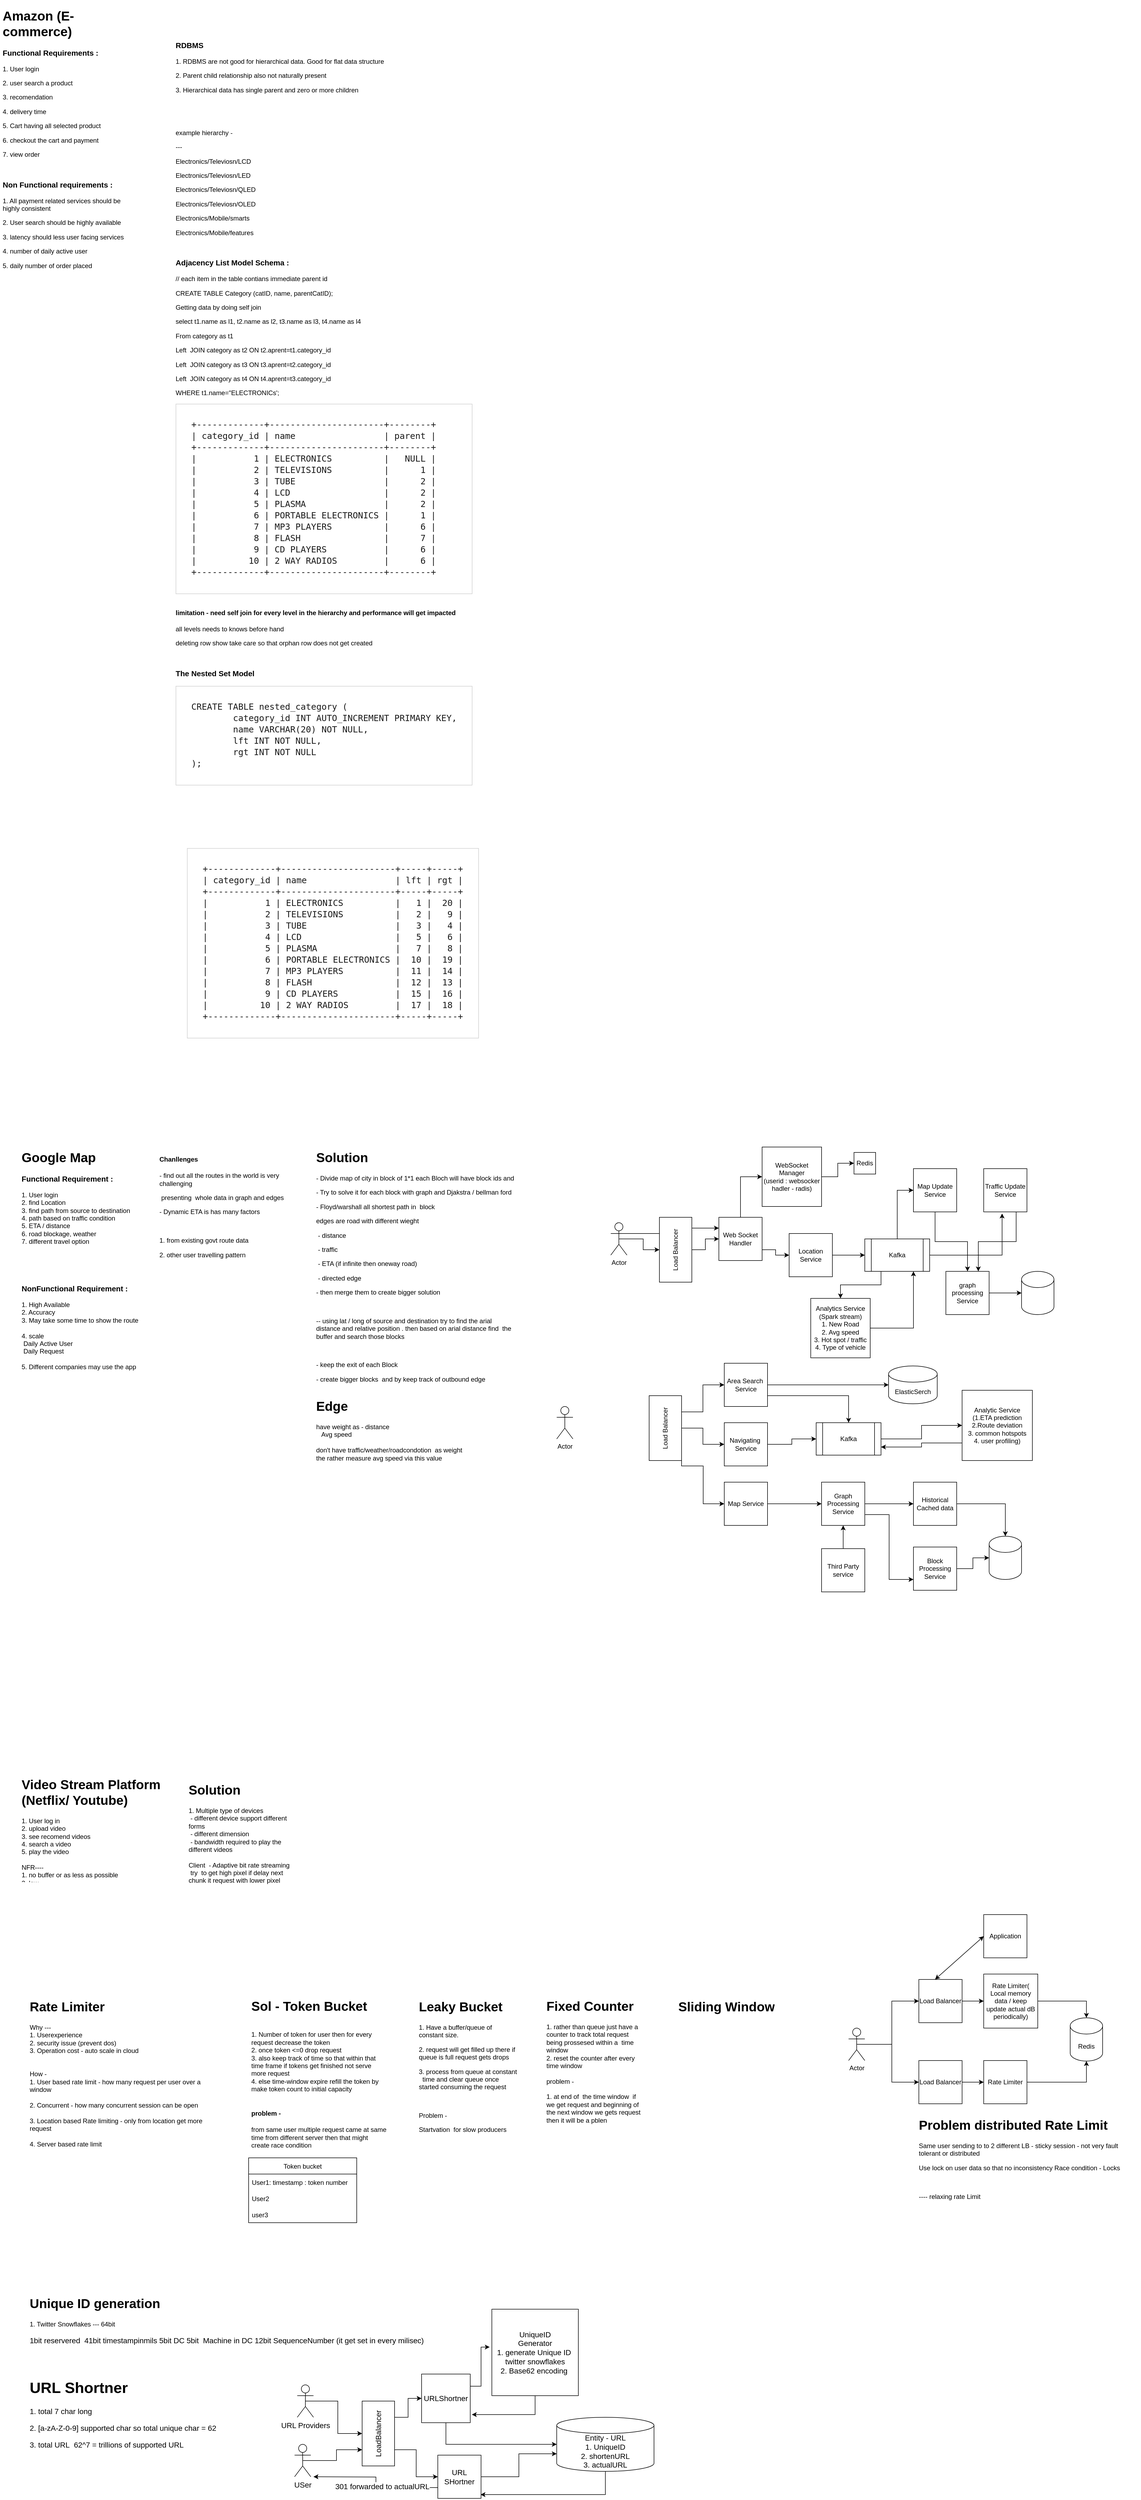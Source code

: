 <mxfile version="20.0.4" type="github">
  <diagram id="w3xWAHxM6hMif5GmvVi4" name="Page-1">
    <mxGraphModel dx="1449" dy="602" grid="1" gridSize="10" guides="1" tooltips="1" connect="1" arrows="1" fold="1" page="1" pageScale="1" pageWidth="827" pageHeight="1169" math="0" shadow="0">
      <root>
        <mxCell id="0" />
        <mxCell id="1" parent="0" />
        <mxCell id="VY6cc99BuFBR4iTMat-C-2" value="&lt;h1&gt;Amazon (E-commerce)&lt;/h1&gt;&lt;h3&gt;Functional Requirements :&amp;nbsp;&lt;/h3&gt;&lt;p&gt;1. User login&lt;/p&gt;&lt;p&gt;2. user search a product&lt;/p&gt;&lt;p&gt;3. recomendation&amp;nbsp;&lt;/p&gt;&lt;p&gt;4. delivery time&lt;/p&gt;&lt;p&gt;5. Cart having all selected product&lt;/p&gt;&lt;p&gt;6. checkout the cart and payment&lt;/p&gt;&lt;p&gt;7. view order&lt;/p&gt;&lt;p&gt;&lt;br&gt;&lt;/p&gt;&lt;h3&gt;Non Functional requirements :&lt;/h3&gt;&lt;p&gt;1. All payment related services should be highly consistent&lt;/p&gt;&lt;p&gt;2. User search should be highly available&lt;/p&gt;&lt;p&gt;3. latency should less user facing services&lt;/p&gt;&lt;p&gt;4. number of daily active user&lt;/p&gt;&lt;p&gt;5. daily number of order placed&amp;nbsp;&lt;/p&gt;" style="text;html=1;strokeColor=none;fillColor=none;spacing=5;spacingTop=-20;whiteSpace=wrap;overflow=hidden;rounded=0;" parent="1" vertex="1">
          <mxGeometry x="10" y="28" width="260" height="492" as="geometry" />
        </mxCell>
        <mxCell id="Yt1-9T4JXmfCghfN-qr9-30" value="&lt;h3&gt;RDBMS&lt;/h3&gt;&lt;p&gt;1. RDBMS are not good for hierarchical data. Good for flat data structure&lt;/p&gt;&lt;p&gt;2. Parent child relationship also not naturally present&amp;nbsp;&lt;/p&gt;&lt;p&gt;3. Hierarchical data has single parent and zero or more children&lt;/p&gt;&lt;p&gt;&lt;br&gt;&lt;/p&gt;&lt;p&gt;&lt;br&gt;&lt;/p&gt;&lt;p&gt;example hierarchy -&lt;/p&gt;&lt;p&gt;---&lt;/p&gt;&lt;p&gt;&lt;span style=&quot;&quot;&gt; Electronics/Televiosn/LCD&lt;/span&gt;&lt;br&gt;&lt;/p&gt;&lt;p&gt;&lt;span style=&quot;&quot;&gt;Electronics/Televiosn/LED&lt;/span&gt;&lt;span style=&quot;&quot;&gt;&lt;br&gt;&lt;/span&gt;&lt;/p&gt;&lt;p&gt;&lt;span style=&quot;&quot;&gt;Electronics/Televiosn/QLED&lt;/span&gt;&lt;span style=&quot;&quot;&gt;&lt;br&gt;&lt;/span&gt;&lt;/p&gt;&lt;p&gt;Electronics/Televiosn/OLED&lt;span style=&quot;&quot;&gt;&lt;br&gt;&lt;/span&gt;&lt;/p&gt;&lt;p&gt;Electronics/Mobile/smarts&lt;/p&gt;&lt;p&gt;Electronics/Mobile/features&lt;/p&gt;&lt;p&gt;&lt;br&gt;&lt;/p&gt;&lt;h3&gt;Adjacency List Model Schema :&amp;nbsp;&lt;/h3&gt;&lt;p&gt;// each item in the table contians immediate parent id&lt;/p&gt;&lt;p&gt;CREATE TABLE Category (catID, name, parentCatID);&lt;/p&gt;&lt;p&gt;Getting data by doing self join&lt;/p&gt;&lt;p&gt;select t1.name as l1, t2.name as l2, t3.name as l3, t4.name as l4&lt;/p&gt;&lt;p&gt;From category as t1&lt;/p&gt;&lt;p&gt;Left &amp;nbsp;JOIN category as t2 ON t2.aprent=t1.category_id&lt;/p&gt;&lt;p&gt;Left &amp;nbsp;JOIN category as t3 ON t3.aprent=t2.category_id&lt;br&gt;&lt;/p&gt;&lt;p&gt;Left &amp;nbsp;JOIN category as t4 ON t4.aprent=t3.category_id&lt;br&gt;&lt;/p&gt;&lt;p&gt;WHERE t1.name=&quot;ELECTRONICs&#39;;&lt;/p&gt;&lt;pre style=&quot;font-size: 16px; box-sizing: inherit; font-family: Inconsolata, monospace; border: 1px solid rgb(209, 209, 209); line-height: 1.312; margin-top: 0px; margin-bottom: 1.75em; max-width: 100%; overflow: auto; padding: 1.75em; overflow-wrap: break-word; color: rgb(26, 26, 26); font-variant-ligatures: normal; orphans: 2; widows: 2; background-color: rgb(255, 255, 255); text-decoration-thickness: initial;&quot; class=&quot;samplecode&quot;&gt;+-------------+----------------------+--------+&lt;br&gt;| category_id | name                 | parent |&lt;br&gt;+-------------+----------------------+--------+&lt;br&gt;|           1 | ELECTRONICS          |   NULL |&lt;br&gt;|           2 | TELEVISIONS          |      1 |&lt;br&gt;|           3 | TUBE                 |      2 |&lt;br&gt;|           4 | LCD                  |      2 |&lt;br&gt;|           5 | PLASMA               |      2 |&lt;br&gt;|           6 | PORTABLE ELECTRONICS |      1 |&lt;br&gt;|           7 | MP3 PLAYERS          |      6 |&lt;br&gt;|           8 | FLASH                |      7 |&lt;br&gt;|           9 | CD PLAYERS           |      6 |&lt;br&gt;|          10 | 2 WAY RADIOS         |      6 |&lt;br&gt;+-------------+----------------------+--------+&lt;/pre&gt;&lt;h4&gt;limitation - need self join for every level in the hierarchy and performance will get impacted&lt;/h4&gt;&lt;p&gt;all levels needs to knows before hand&lt;/p&gt;&lt;p&gt;deleting row show take care so that orphan row does not get created&lt;/p&gt;&lt;p&gt;&lt;br&gt;&lt;/p&gt;&lt;h3&gt;The Nested Set Model&amp;nbsp;&lt;/h3&gt;&lt;pre style=&quot;font-size: 16px; box-sizing: inherit; font-family: Inconsolata, monospace; border: 1px solid rgb(209, 209, 209); line-height: 1.312; margin-top: 0px; margin-bottom: 1.75em; max-width: 100%; overflow: auto; padding: 1.75em; overflow-wrap: break-word; color: rgb(26, 26, 26); font-variant-ligatures: normal; orphans: 2; widows: 2; background-color: rgb(255, 255, 255); text-decoration-thickness: initial;&quot; class=&quot;samplecode&quot;&gt;CREATE TABLE nested_category (&lt;br&gt;        category_id INT AUTO_INCREMENT PRIMARY KEY,&lt;br&gt;        name VARCHAR(20) NOT NULL,&lt;br&gt;        lft INT NOT NULL,&lt;br&gt;        rgt INT NOT NULL&lt;br&gt;);&lt;/pre&gt;&lt;p&gt;&lt;br&gt;&lt;/p&gt;&lt;p&gt;&lt;br&gt;&lt;/p&gt;&lt;p&gt;&lt;span style=&quot;&quot;&gt;&lt;br&gt;&lt;/span&gt;&lt;/p&gt;&lt;p&gt;&lt;span style=&quot;&quot;&gt;&lt;br&gt;&lt;/span&gt;&lt;/p&gt;" style="text;html=1;strokeColor=none;fillColor=none;spacing=5;spacingTop=-20;whiteSpace=wrap;overflow=hidden;rounded=0;" parent="1" vertex="1">
          <mxGeometry x="330" y="90" width="686" height="1850" as="geometry" />
        </mxCell>
        <mxCell id="Yt1-9T4JXmfCghfN-qr9-44" value="" style="shape=image;verticalLabelPosition=bottom;labelBackgroundColor=default;verticalAlign=top;aspect=fixed;imageAspect=0;image=http://mikehillyer.com/media//nested_numbered.png;" parent="1" vertex="1">
          <mxGeometry x="370" y="1450" width="520" height="157" as="geometry" />
        </mxCell>
        <mxCell id="Yt1-9T4JXmfCghfN-qr9-45" value="&lt;pre style=&quot;font-size: 16px; font-style: normal; font-variant-caps: normal; font-weight: 400; letter-spacing: normal; text-align: start; text-indent: 0px; text-transform: none; word-spacing: 0px; -webkit-text-stroke-width: 0px; text-decoration: none; box-sizing: inherit; font-family: Inconsolata, monospace; border: 1px solid rgb(209, 209, 209); line-height: 1.312; margin: 0px 0px 1.75em; max-width: 100%; overflow: auto; padding: 1.75em; overflow-wrap: break-word; color: rgb(26, 26, 26); font-variant-ligatures: normal; orphans: 2; widows: 2; background-color: rgb(255, 255, 255); text-decoration-thickness: initial;&quot; class=&quot;samplecode&quot;&gt;+-------------+----------------------+-----+-----+&#xa;| category_id | name                 | lft | rgt |&#xa;+-------------+----------------------+-----+-----+&#xa;|           1 | ELECTRONICS          |   1 |  20 |&#xa;|           2 | TELEVISIONS          |   2 |   9 |&#xa;|           3 | TUBE                 |   3 |   4 |&#xa;|           4 | LCD                  |   5 |   6 |&#xa;|           5 | PLASMA               |   7 |   8 |&#xa;|           6 | PORTABLE ELECTRONICS |  10 |  19 |&#xa;|           7 | MP3 PLAYERS          |  11 |  14 |&#xa;|           8 | FLASH                |  12 |  13 |&#xa;|           9 | CD PLAYERS           |  15 |  16 |&#xa;|          10 | 2 WAY RADIOS         |  17 |  18 |&#xa;+-------------+----------------------+-----+-----+&lt;/pre&gt;" style="text;whiteSpace=wrap;html=1;" parent="1" vertex="1">
          <mxGeometry x="354" y="1580" width="560" height="420" as="geometry" />
        </mxCell>
        <mxCell id="Yt1-9T4JXmfCghfN-qr9-46" value="&lt;h1&gt;Google Map&lt;/h1&gt;&lt;h3&gt;Functional Requirement :&amp;nbsp;&lt;/h3&gt;&lt;div&gt;1. User login&lt;/div&gt;&lt;div&gt;2. find Location&lt;/div&gt;&lt;div&gt;3. find path from source to destination&lt;/div&gt;&lt;div&gt;4. path based on traffic condition&lt;/div&gt;&lt;div&gt;5. ETA / distance&lt;/div&gt;&lt;div&gt;6. road blockage, weather&lt;/div&gt;&lt;div&gt;7. different travel option&lt;/div&gt;&lt;div&gt;&lt;br&gt;&lt;/div&gt;&lt;div&gt;&lt;br&gt;&lt;/div&gt;&lt;div&gt;&lt;br&gt;&lt;/div&gt;&lt;div&gt;&lt;br&gt;&lt;/div&gt;&lt;h3&gt;NonFunctional Requirement :&amp;nbsp;&lt;/h3&gt;&lt;div&gt;1. High Available&lt;/div&gt;&lt;div&gt;2. Accuracy&amp;nbsp;&lt;/div&gt;&lt;div&gt;3. May take some time to show the route&lt;/div&gt;&lt;div&gt;&lt;br&gt;&lt;/div&gt;&lt;div&gt;4. scale&lt;/div&gt;&lt;div&gt; &lt;span style=&quot;white-space: pre;&quot;&gt;&lt;span style=&quot;white-space: pre;&quot;&gt; &lt;/span&gt;Daily&lt;/span&gt;&amp;nbsp;Active User&lt;br&gt;&lt;/div&gt;&lt;div&gt;&lt;span style=&quot;white-space: pre;&quot;&gt;&lt;span style=&quot;white-space: pre;&quot;&gt; &lt;/span&gt;Daily Request&lt;/span&gt;&lt;/div&gt;&lt;div&gt;&lt;span style=&quot;white-space: pre;&quot;&gt;&lt;br&gt;&lt;/span&gt;&lt;/div&gt;&lt;div&gt;&lt;span style=&quot;white-space: pre;&quot;&gt;5. Different companies may use the app&lt;/span&gt;&lt;/div&gt;&lt;div&gt;&lt;span style=&quot;white-space: pre;&quot;&gt;&lt;br&gt;&lt;/span&gt;&lt;/div&gt;&lt;div&gt;&lt;br&gt;&lt;/div&gt;&lt;div&gt;&lt;br&gt;&lt;/div&gt;" style="text;html=1;strokeColor=none;fillColor=none;spacing=5;spacingTop=-20;whiteSpace=wrap;overflow=hidden;rounded=0;" parent="1" vertex="1">
          <mxGeometry x="45" y="2140" width="235" height="500" as="geometry" />
        </mxCell>
        <mxCell id="Yt1-9T4JXmfCghfN-qr9-47" value="&lt;h4&gt;Chanllenges&lt;/h4&gt;&lt;p&gt;- find out all the routes in the world is very challenging&lt;/p&gt;&lt;p&gt;&amp;nbsp;presenting &amp;nbsp;whole data in graph and edges&lt;/p&gt;&lt;p&gt;- Dynamic ETA is has many factors&lt;/p&gt;&lt;p&gt;&lt;br&gt;&lt;/p&gt;&lt;p&gt;1. from existing govt route data&lt;/p&gt;&lt;p&gt;2. other user travelling pattern&lt;/p&gt;" style="text;html=1;strokeColor=none;fillColor=none;spacing=5;spacingTop=-20;whiteSpace=wrap;overflow=hidden;rounded=0;" parent="1" vertex="1">
          <mxGeometry x="300" y="2150" width="240" height="230" as="geometry" />
        </mxCell>
        <mxCell id="Yt1-9T4JXmfCghfN-qr9-48" value="&lt;h1&gt;Solution&amp;nbsp;&lt;/h1&gt;&lt;p&gt;- Divide map of city in block of 1*1 each Bloch will have block ids and&amp;nbsp;&lt;/p&gt;&lt;p&gt;- Try to solve it for each block with graph and Djakstra / bellman ford&lt;/p&gt;&lt;p&gt;- Floyd/warshall all shortest path in &amp;nbsp;block&amp;nbsp;&lt;/p&gt;&lt;p&gt;edges are road with different wieght&lt;/p&gt;&lt;p&gt;&lt;span style=&quot;white-space: pre;&quot;&gt; - distance&lt;/span&gt;&lt;br&gt;&lt;/p&gt;&lt;p&gt;&lt;span style=&quot;white-space: pre;&quot;&gt;&lt;span style=&quot;white-space: pre;&quot;&gt;&lt;span style=&quot;white-space: pre;&quot;&gt; - traffic&lt;/span&gt;&lt;/span&gt;&lt;/span&gt;&lt;/p&gt;&lt;p&gt;&lt;span style=&quot;white-space: pre;&quot;&gt; - ETA (if infinite then oneway road)&lt;/span&gt;&lt;/p&gt;&lt;p&gt;&lt;span style=&quot;white-space: pre;&quot;&gt;&lt;span style=&quot;white-space: pre;&quot;&gt; - directed edge&lt;/span&gt; &lt;/span&gt;&lt;span style=&quot;white-space: pre;&quot;&gt; &lt;/span&gt;&lt;/p&gt;&lt;p&gt;- then merge them to create bigger solution&amp;nbsp;&lt;/p&gt;&lt;p&gt;&lt;br&gt;&lt;/p&gt;&lt;p&gt;-- using lat / long of source and destination try to find the arial distance and relative position . then based on arial distance find &amp;nbsp;the buffer and search those blocks&lt;/p&gt;&lt;p&gt;&lt;br&gt;&lt;/p&gt;&lt;p&gt;- keep the exit of each Block&lt;/p&gt;&lt;p&gt;- create bigger blocks &amp;nbsp;and by keep track of outbound edge&lt;/p&gt;&lt;p&gt;&lt;br&gt;&lt;/p&gt;&lt;p&gt;&lt;br&gt;&lt;/p&gt;&lt;p&gt;&lt;br&gt;&lt;/p&gt;" style="text;html=1;strokeColor=none;fillColor=none;spacing=5;spacingTop=-20;whiteSpace=wrap;overflow=hidden;rounded=0;" parent="1" vertex="1">
          <mxGeometry x="590" y="2140" width="380" height="500" as="geometry" />
        </mxCell>
        <mxCell id="Yt1-9T4JXmfCghfN-qr9-56" value="&lt;h1&gt;Edge&lt;/h1&gt;&lt;div&gt;have weight as - distance&lt;/div&gt;&lt;div&gt;&lt;span style=&quot;white-space: pre;&quot;&gt; &lt;span style=&quot;white-space: pre;&quot;&gt; &lt;span style=&quot;white-space: pre;&quot;&gt; Avg speed&lt;/span&gt;&lt;/span&gt;&lt;/span&gt;&lt;br&gt;&lt;/div&gt;&lt;div&gt;&lt;span style=&quot;white-space: pre;&quot;&gt;&lt;span style=&quot;white-space: pre;&quot;&gt;&lt;span style=&quot;white-space: pre;&quot;&gt;&lt;br&gt;&lt;/span&gt;&lt;/span&gt;&lt;/span&gt;&lt;/div&gt;&lt;div&gt;&lt;span style=&quot;white-space: pre;&quot;&gt;don&#39;t have traffic/weather/roadcondotion  as weight&amp;nbsp;&lt;/span&gt;&lt;/div&gt;&lt;div&gt;&lt;span style=&quot;white-space: pre;&quot;&gt;the rather measure avg speed via this value&lt;/span&gt;&lt;/div&gt;&lt;div&gt;&lt;span style=&quot;white-space: pre;&quot;&gt;&lt;br&gt;&lt;/span&gt;&lt;/div&gt;&lt;div&gt;&lt;span style=&quot;white-space: pre;&quot;&gt;&lt;br&gt;&lt;/span&gt;&lt;/div&gt;" style="text;html=1;strokeColor=none;fillColor=none;spacing=5;spacingTop=-20;whiteSpace=wrap;overflow=hidden;rounded=0;" parent="1" vertex="1">
          <mxGeometry x="590" y="2600" width="310" height="160" as="geometry" />
        </mxCell>
        <mxCell id="Yt1-9T4JXmfCghfN-qr9-60" style="edgeStyle=orthogonalEdgeStyle;rounded=0;orthogonalLoop=1;jettySize=auto;html=1;exitX=0.5;exitY=0.5;exitDx=0;exitDy=0;exitPerimeter=0;" parent="1" source="Yt1-9T4JXmfCghfN-qr9-57" target="Yt1-9T4JXmfCghfN-qr9-58" edge="1">
          <mxGeometry relative="1" as="geometry" />
        </mxCell>
        <mxCell id="Yt1-9T4JXmfCghfN-qr9-62" style="edgeStyle=orthogonalEdgeStyle;rounded=0;orthogonalLoop=1;jettySize=auto;html=1;exitX=1;exitY=0.333;exitDx=0;exitDy=0;exitPerimeter=0;entryX=0;entryY=0.25;entryDx=0;entryDy=0;" parent="1" source="Yt1-9T4JXmfCghfN-qr9-57" target="Yt1-9T4JXmfCghfN-qr9-59" edge="1">
          <mxGeometry relative="1" as="geometry" />
        </mxCell>
        <mxCell id="Yt1-9T4JXmfCghfN-qr9-57" value="Actor" style="shape=umlActor;verticalLabelPosition=bottom;verticalAlign=top;html=1;outlineConnect=0;" parent="1" vertex="1">
          <mxGeometry x="1140" y="2280" width="30" height="60" as="geometry" />
        </mxCell>
        <mxCell id="Yt1-9T4JXmfCghfN-qr9-61" style="edgeStyle=orthogonalEdgeStyle;rounded=0;orthogonalLoop=1;jettySize=auto;html=1;exitX=0.5;exitY=1;exitDx=0;exitDy=0;" parent="1" source="Yt1-9T4JXmfCghfN-qr9-58" target="Yt1-9T4JXmfCghfN-qr9-59" edge="1">
          <mxGeometry relative="1" as="geometry" />
        </mxCell>
        <mxCell id="Yt1-9T4JXmfCghfN-qr9-58" value="Load Balancer" style="rounded=0;whiteSpace=wrap;html=1;rotation=-90;" parent="1" vertex="1">
          <mxGeometry x="1200" y="2300" width="120" height="60" as="geometry" />
        </mxCell>
        <mxCell id="Yt1-9T4JXmfCghfN-qr9-65" style="edgeStyle=orthogonalEdgeStyle;rounded=0;orthogonalLoop=1;jettySize=auto;html=1;exitX=0.5;exitY=0;exitDx=0;exitDy=0;entryX=0;entryY=0.5;entryDx=0;entryDy=0;" parent="1" source="Yt1-9T4JXmfCghfN-qr9-59" target="Yt1-9T4JXmfCghfN-qr9-63" edge="1">
          <mxGeometry relative="1" as="geometry" />
        </mxCell>
        <mxCell id="Yt1-9T4JXmfCghfN-qr9-67" style="edgeStyle=orthogonalEdgeStyle;rounded=0;orthogonalLoop=1;jettySize=auto;html=1;exitX=1;exitY=0.75;exitDx=0;exitDy=0;entryX=0;entryY=0.5;entryDx=0;entryDy=0;" parent="1" source="Yt1-9T4JXmfCghfN-qr9-59" target="Yt1-9T4JXmfCghfN-qr9-66" edge="1">
          <mxGeometry relative="1" as="geometry" />
        </mxCell>
        <mxCell id="Yt1-9T4JXmfCghfN-qr9-59" value="Web Socket Handler" style="whiteSpace=wrap;html=1;aspect=fixed;" parent="1" vertex="1">
          <mxGeometry x="1340" y="2270" width="80" height="80" as="geometry" />
        </mxCell>
        <mxCell id="Yt1-9T4JXmfCghfN-qr9-81" style="edgeStyle=orthogonalEdgeStyle;rounded=0;orthogonalLoop=1;jettySize=auto;html=1;exitX=1;exitY=0.5;exitDx=0;exitDy=0;entryX=0;entryY=0.5;entryDx=0;entryDy=0;" parent="1" source="Yt1-9T4JXmfCghfN-qr9-63" target="Yt1-9T4JXmfCghfN-qr9-70" edge="1">
          <mxGeometry relative="1" as="geometry" />
        </mxCell>
        <mxCell id="Yt1-9T4JXmfCghfN-qr9-63" value="WebSocket&lt;br&gt;Manager&lt;br&gt;(userid : websocker hadler - radis)" style="whiteSpace=wrap;html=1;aspect=fixed;" parent="1" vertex="1">
          <mxGeometry x="1420" y="2140" width="110" height="110" as="geometry" />
        </mxCell>
        <mxCell id="Yt1-9T4JXmfCghfN-qr9-69" style="edgeStyle=orthogonalEdgeStyle;rounded=0;orthogonalLoop=1;jettySize=auto;html=1;exitX=1;exitY=0.5;exitDx=0;exitDy=0;entryX=0;entryY=0.5;entryDx=0;entryDy=0;" parent="1" source="Yt1-9T4JXmfCghfN-qr9-66" target="Yt1-9T4JXmfCghfN-qr9-68" edge="1">
          <mxGeometry relative="1" as="geometry" />
        </mxCell>
        <mxCell id="Yt1-9T4JXmfCghfN-qr9-66" value="Location Service" style="whiteSpace=wrap;html=1;aspect=fixed;" parent="1" vertex="1">
          <mxGeometry x="1470" y="2300" width="80" height="80" as="geometry" />
        </mxCell>
        <mxCell id="Yt1-9T4JXmfCghfN-qr9-73" style="edgeStyle=orthogonalEdgeStyle;rounded=0;orthogonalLoop=1;jettySize=auto;html=1;exitX=0.5;exitY=0;exitDx=0;exitDy=0;entryX=0;entryY=0.5;entryDx=0;entryDy=0;" parent="1" source="Yt1-9T4JXmfCghfN-qr9-68" target="Yt1-9T4JXmfCghfN-qr9-71" edge="1">
          <mxGeometry relative="1" as="geometry" />
        </mxCell>
        <mxCell id="Yt1-9T4JXmfCghfN-qr9-74" style="edgeStyle=orthogonalEdgeStyle;rounded=0;orthogonalLoop=1;jettySize=auto;html=1;exitX=1;exitY=0.5;exitDx=0;exitDy=0;entryX=0.425;entryY=1.038;entryDx=0;entryDy=0;entryPerimeter=0;" parent="1" source="Yt1-9T4JXmfCghfN-qr9-68" target="Yt1-9T4JXmfCghfN-qr9-72" edge="1">
          <mxGeometry relative="1" as="geometry" />
        </mxCell>
        <mxCell id="Yt1-9T4JXmfCghfN-qr9-82" style="edgeStyle=orthogonalEdgeStyle;rounded=0;orthogonalLoop=1;jettySize=auto;html=1;exitX=0.25;exitY=1;exitDx=0;exitDy=0;entryX=0.5;entryY=0;entryDx=0;entryDy=0;" parent="1" source="Yt1-9T4JXmfCghfN-qr9-68" target="Yt1-9T4JXmfCghfN-qr9-80" edge="1">
          <mxGeometry relative="1" as="geometry" />
        </mxCell>
        <mxCell id="Yt1-9T4JXmfCghfN-qr9-68" value="Kafka" style="shape=process;whiteSpace=wrap;html=1;backgroundOutline=1;" parent="1" vertex="1">
          <mxGeometry x="1610" y="2310" width="120" height="60" as="geometry" />
        </mxCell>
        <mxCell id="Yt1-9T4JXmfCghfN-qr9-70" value="Redis" style="whiteSpace=wrap;html=1;aspect=fixed;" parent="1" vertex="1">
          <mxGeometry x="1590" y="2150" width="40" height="40" as="geometry" />
        </mxCell>
        <mxCell id="Yt1-9T4JXmfCghfN-qr9-76" style="edgeStyle=orthogonalEdgeStyle;rounded=0;orthogonalLoop=1;jettySize=auto;html=1;exitX=0.5;exitY=1;exitDx=0;exitDy=0;entryX=0.5;entryY=0;entryDx=0;entryDy=0;" parent="1" source="Yt1-9T4JXmfCghfN-qr9-71" target="Yt1-9T4JXmfCghfN-qr9-75" edge="1">
          <mxGeometry relative="1" as="geometry" />
        </mxCell>
        <mxCell id="Yt1-9T4JXmfCghfN-qr9-71" value="Map Update Service" style="whiteSpace=wrap;html=1;aspect=fixed;" parent="1" vertex="1">
          <mxGeometry x="1700" y="2180" width="80" height="80" as="geometry" />
        </mxCell>
        <mxCell id="Yt1-9T4JXmfCghfN-qr9-77" style="edgeStyle=orthogonalEdgeStyle;rounded=0;orthogonalLoop=1;jettySize=auto;html=1;exitX=0.75;exitY=1;exitDx=0;exitDy=0;entryX=0.75;entryY=0;entryDx=0;entryDy=0;" parent="1" source="Yt1-9T4JXmfCghfN-qr9-72" target="Yt1-9T4JXmfCghfN-qr9-75" edge="1">
          <mxGeometry relative="1" as="geometry" />
        </mxCell>
        <mxCell id="Yt1-9T4JXmfCghfN-qr9-72" value="Traffic Update Service" style="whiteSpace=wrap;html=1;aspect=fixed;" parent="1" vertex="1">
          <mxGeometry x="1830" y="2180" width="80" height="80" as="geometry" />
        </mxCell>
        <mxCell id="Yt1-9T4JXmfCghfN-qr9-79" style="edgeStyle=orthogonalEdgeStyle;rounded=0;orthogonalLoop=1;jettySize=auto;html=1;exitX=1;exitY=0.5;exitDx=0;exitDy=0;entryX=0;entryY=0.5;entryDx=0;entryDy=0;entryPerimeter=0;" parent="1" source="Yt1-9T4JXmfCghfN-qr9-75" target="Yt1-9T4JXmfCghfN-qr9-78" edge="1">
          <mxGeometry relative="1" as="geometry" />
        </mxCell>
        <mxCell id="Yt1-9T4JXmfCghfN-qr9-75" value="graph processing Service" style="whiteSpace=wrap;html=1;aspect=fixed;" parent="1" vertex="1">
          <mxGeometry x="1760" y="2370" width="80" height="80" as="geometry" />
        </mxCell>
        <mxCell id="Yt1-9T4JXmfCghfN-qr9-78" value="" style="shape=cylinder3;whiteSpace=wrap;html=1;boundedLbl=1;backgroundOutline=1;size=15;" parent="1" vertex="1">
          <mxGeometry x="1900" y="2370" width="60" height="80" as="geometry" />
        </mxCell>
        <mxCell id="Yt1-9T4JXmfCghfN-qr9-83" style="edgeStyle=orthogonalEdgeStyle;rounded=0;orthogonalLoop=1;jettySize=auto;html=1;exitX=1;exitY=0.5;exitDx=0;exitDy=0;entryX=0.75;entryY=1;entryDx=0;entryDy=0;" parent="1" source="Yt1-9T4JXmfCghfN-qr9-80" target="Yt1-9T4JXmfCghfN-qr9-68" edge="1">
          <mxGeometry relative="1" as="geometry" />
        </mxCell>
        <mxCell id="Yt1-9T4JXmfCghfN-qr9-80" value="Analytics Service (Spark stream)&lt;br&gt;1. New Road&lt;br&gt;2. Avg speed&lt;br&gt;3. Hot spot / traffic&lt;br&gt;4. Type of vehicle" style="whiteSpace=wrap;html=1;aspect=fixed;" parent="1" vertex="1">
          <mxGeometry x="1510" y="2420" width="110" height="110" as="geometry" />
        </mxCell>
        <mxCell id="Yt1-9T4JXmfCghfN-qr9-90" style="edgeStyle=orthogonalEdgeStyle;rounded=0;orthogonalLoop=1;jettySize=auto;html=1;exitX=1;exitY=0.5;exitDx=0;exitDy=0;entryX=0;entryY=0.5;entryDx=0;entryDy=0;entryPerimeter=0;" parent="1" source="Yt1-9T4JXmfCghfN-qr9-84" target="Yt1-9T4JXmfCghfN-qr9-89" edge="1">
          <mxGeometry relative="1" as="geometry" />
        </mxCell>
        <mxCell id="Yt1-9T4JXmfCghfN-qr9-104" style="edgeStyle=orthogonalEdgeStyle;rounded=0;orthogonalLoop=1;jettySize=auto;html=1;exitX=1;exitY=0.75;exitDx=0;exitDy=0;" parent="1" source="Yt1-9T4JXmfCghfN-qr9-84" target="Yt1-9T4JXmfCghfN-qr9-87" edge="1">
          <mxGeometry relative="1" as="geometry" />
        </mxCell>
        <mxCell id="Yt1-9T4JXmfCghfN-qr9-84" value="Area Search&amp;nbsp;&lt;br&gt;Service" style="whiteSpace=wrap;html=1;aspect=fixed;" parent="1" vertex="1">
          <mxGeometry x="1350" y="2540" width="80" height="80" as="geometry" />
        </mxCell>
        <mxCell id="Yt1-9T4JXmfCghfN-qr9-88" style="edgeStyle=orthogonalEdgeStyle;rounded=0;orthogonalLoop=1;jettySize=auto;html=1;exitX=1;exitY=0.5;exitDx=0;exitDy=0;entryX=0;entryY=0.5;entryDx=0;entryDy=0;" parent="1" source="Yt1-9T4JXmfCghfN-qr9-85" target="Yt1-9T4JXmfCghfN-qr9-87" edge="1">
          <mxGeometry relative="1" as="geometry" />
        </mxCell>
        <mxCell id="Yt1-9T4JXmfCghfN-qr9-85" value="Navigating&amp;nbsp;&lt;br&gt;Service" style="whiteSpace=wrap;html=1;aspect=fixed;" parent="1" vertex="1">
          <mxGeometry x="1350" y="2650" width="80" height="80" as="geometry" />
        </mxCell>
        <mxCell id="Yt1-9T4JXmfCghfN-qr9-93" style="edgeStyle=orthogonalEdgeStyle;rounded=0;orthogonalLoop=1;jettySize=auto;html=1;exitX=1;exitY=0.5;exitDx=0;exitDy=0;" parent="1" source="Yt1-9T4JXmfCghfN-qr9-86" target="Yt1-9T4JXmfCghfN-qr9-92" edge="1">
          <mxGeometry relative="1" as="geometry" />
        </mxCell>
        <mxCell id="Yt1-9T4JXmfCghfN-qr9-86" value="Map Service" style="whiteSpace=wrap;html=1;aspect=fixed;" parent="1" vertex="1">
          <mxGeometry x="1350" y="2760" width="80" height="80" as="geometry" />
        </mxCell>
        <mxCell id="Yt1-9T4JXmfCghfN-qr9-105" style="edgeStyle=orthogonalEdgeStyle;rounded=0;orthogonalLoop=1;jettySize=auto;html=1;exitX=1;exitY=0.5;exitDx=0;exitDy=0;" parent="1" source="Yt1-9T4JXmfCghfN-qr9-87" target="Yt1-9T4JXmfCghfN-qr9-106" edge="1">
          <mxGeometry relative="1" as="geometry">
            <mxPoint x="1830" y="2680" as="targetPoint" />
          </mxGeometry>
        </mxCell>
        <mxCell id="Yt1-9T4JXmfCghfN-qr9-87" value="Kafka" style="shape=process;whiteSpace=wrap;html=1;backgroundOutline=1;" parent="1" vertex="1">
          <mxGeometry x="1520" y="2650" width="120" height="60" as="geometry" />
        </mxCell>
        <mxCell id="Yt1-9T4JXmfCghfN-qr9-89" value="ElasticSerch" style="shape=cylinder3;whiteSpace=wrap;html=1;boundedLbl=1;backgroundOutline=1;size=15;" parent="1" vertex="1">
          <mxGeometry x="1654" y="2545" width="90" height="70" as="geometry" />
        </mxCell>
        <mxCell id="Yt1-9T4JXmfCghfN-qr9-101" style="edgeStyle=orthogonalEdgeStyle;rounded=0;orthogonalLoop=1;jettySize=auto;html=1;exitX=0.75;exitY=1;exitDx=0;exitDy=0;entryX=0;entryY=0.5;entryDx=0;entryDy=0;" parent="1" source="Yt1-9T4JXmfCghfN-qr9-91" target="Yt1-9T4JXmfCghfN-qr9-84" edge="1">
          <mxGeometry relative="1" as="geometry" />
        </mxCell>
        <mxCell id="Yt1-9T4JXmfCghfN-qr9-102" style="edgeStyle=orthogonalEdgeStyle;rounded=0;orthogonalLoop=1;jettySize=auto;html=1;exitX=0.5;exitY=1;exitDx=0;exitDy=0;entryX=0;entryY=0.5;entryDx=0;entryDy=0;" parent="1" source="Yt1-9T4JXmfCghfN-qr9-91" target="Yt1-9T4JXmfCghfN-qr9-85" edge="1">
          <mxGeometry relative="1" as="geometry" />
        </mxCell>
        <mxCell id="Yt1-9T4JXmfCghfN-qr9-103" style="edgeStyle=orthogonalEdgeStyle;rounded=0;orthogonalLoop=1;jettySize=auto;html=1;exitX=0.25;exitY=1;exitDx=0;exitDy=0;entryX=0;entryY=0.5;entryDx=0;entryDy=0;" parent="1" source="Yt1-9T4JXmfCghfN-qr9-91" target="Yt1-9T4JXmfCghfN-qr9-86" edge="1">
          <mxGeometry relative="1" as="geometry">
            <Array as="points">
              <mxPoint x="1271" y="2730" />
              <mxPoint x="1311" y="2730" />
              <mxPoint x="1311" y="2800" />
            </Array>
          </mxGeometry>
        </mxCell>
        <mxCell id="Yt1-9T4JXmfCghfN-qr9-91" value="Load Balancer" style="rounded=0;whiteSpace=wrap;html=1;rotation=-90;" parent="1" vertex="1">
          <mxGeometry x="1181" y="2630" width="120" height="60" as="geometry" />
        </mxCell>
        <mxCell id="Yt1-9T4JXmfCghfN-qr9-97" style="edgeStyle=orthogonalEdgeStyle;rounded=0;orthogonalLoop=1;jettySize=auto;html=1;exitX=1;exitY=0.5;exitDx=0;exitDy=0;entryX=0;entryY=0.5;entryDx=0;entryDy=0;" parent="1" source="Yt1-9T4JXmfCghfN-qr9-92" target="Yt1-9T4JXmfCghfN-qr9-95" edge="1">
          <mxGeometry relative="1" as="geometry" />
        </mxCell>
        <mxCell id="Yt1-9T4JXmfCghfN-qr9-98" style="edgeStyle=orthogonalEdgeStyle;rounded=0;orthogonalLoop=1;jettySize=auto;html=1;exitX=1;exitY=0.75;exitDx=0;exitDy=0;entryX=0;entryY=0.75;entryDx=0;entryDy=0;" parent="1" source="Yt1-9T4JXmfCghfN-qr9-92" target="Yt1-9T4JXmfCghfN-qr9-96" edge="1">
          <mxGeometry relative="1" as="geometry" />
        </mxCell>
        <mxCell id="Yt1-9T4JXmfCghfN-qr9-92" value="Graph Processing Service" style="whiteSpace=wrap;html=1;aspect=fixed;" parent="1" vertex="1">
          <mxGeometry x="1530" y="2760" width="80" height="80" as="geometry" />
        </mxCell>
        <mxCell id="Yt1-9T4JXmfCghfN-qr9-99" style="edgeStyle=orthogonalEdgeStyle;rounded=0;orthogonalLoop=1;jettySize=auto;html=1;exitX=0.5;exitY=0;exitDx=0;exitDy=0;entryX=0.5;entryY=1;entryDx=0;entryDy=0;" parent="1" source="Yt1-9T4JXmfCghfN-qr9-94" target="Yt1-9T4JXmfCghfN-qr9-92" edge="1">
          <mxGeometry relative="1" as="geometry" />
        </mxCell>
        <mxCell id="Yt1-9T4JXmfCghfN-qr9-94" value="Third Party service" style="whiteSpace=wrap;html=1;aspect=fixed;" parent="1" vertex="1">
          <mxGeometry x="1530" y="2883" width="80" height="80" as="geometry" />
        </mxCell>
        <mxCell id="Yt1-9T4JXmfCghfN-qr9-108" style="edgeStyle=orthogonalEdgeStyle;rounded=0;orthogonalLoop=1;jettySize=auto;html=1;exitX=1;exitY=0.5;exitDx=0;exitDy=0;entryX=0.5;entryY=0;entryDx=0;entryDy=0;entryPerimeter=0;" parent="1" source="Yt1-9T4JXmfCghfN-qr9-95" target="Yt1-9T4JXmfCghfN-qr9-100" edge="1">
          <mxGeometry relative="1" as="geometry" />
        </mxCell>
        <mxCell id="Yt1-9T4JXmfCghfN-qr9-95" value="Historical Cached data" style="whiteSpace=wrap;html=1;aspect=fixed;" parent="1" vertex="1">
          <mxGeometry x="1700" y="2760" width="80" height="80" as="geometry" />
        </mxCell>
        <mxCell id="Yt1-9T4JXmfCghfN-qr9-107" style="edgeStyle=orthogonalEdgeStyle;rounded=0;orthogonalLoop=1;jettySize=auto;html=1;exitX=1;exitY=0.5;exitDx=0;exitDy=0;" parent="1" source="Yt1-9T4JXmfCghfN-qr9-96" target="Yt1-9T4JXmfCghfN-qr9-100" edge="1">
          <mxGeometry relative="1" as="geometry" />
        </mxCell>
        <mxCell id="Yt1-9T4JXmfCghfN-qr9-96" value="Block Processing Service" style="whiteSpace=wrap;html=1;aspect=fixed;" parent="1" vertex="1">
          <mxGeometry x="1700" y="2880" width="80" height="80" as="geometry" />
        </mxCell>
        <mxCell id="Yt1-9T4JXmfCghfN-qr9-100" value="" style="shape=cylinder3;whiteSpace=wrap;html=1;boundedLbl=1;backgroundOutline=1;size=15;" parent="1" vertex="1">
          <mxGeometry x="1840" y="2860" width="60" height="80" as="geometry" />
        </mxCell>
        <mxCell id="Yt1-9T4JXmfCghfN-qr9-109" style="edgeStyle=orthogonalEdgeStyle;rounded=0;orthogonalLoop=1;jettySize=auto;html=1;exitX=0;exitY=0.75;exitDx=0;exitDy=0;entryX=1;entryY=0.75;entryDx=0;entryDy=0;" parent="1" source="Yt1-9T4JXmfCghfN-qr9-106" target="Yt1-9T4JXmfCghfN-qr9-87" edge="1">
          <mxGeometry relative="1" as="geometry" />
        </mxCell>
        <mxCell id="Yt1-9T4JXmfCghfN-qr9-106" value="Analytic Service&lt;br&gt;(1.ETA prediction&lt;br&gt;2.Route deviation&lt;br&gt;3. common hotspots&lt;br&gt;4. user profiling)" style="whiteSpace=wrap;html=1;aspect=fixed;" parent="1" vertex="1">
          <mxGeometry x="1790" y="2590" width="130" height="130" as="geometry" />
        </mxCell>
        <mxCell id="Yt1-9T4JXmfCghfN-qr9-110" value="Actor" style="shape=umlActor;verticalLabelPosition=bottom;verticalAlign=top;html=1;outlineConnect=0;" parent="1" vertex="1">
          <mxGeometry x="1040" y="2620" width="30" height="60" as="geometry" />
        </mxCell>
        <mxCell id="Yt1-9T4JXmfCghfN-qr9-111" value="&lt;h1&gt;Video Stream Platform (Netflix/ Youtube)&lt;/h1&gt;&lt;div&gt;1. User log in&lt;/div&gt;&lt;div&gt;2. upload video&lt;/div&gt;&lt;div&gt;3. see recomend videos&lt;/div&gt;&lt;div&gt;4. search a video&lt;/div&gt;&lt;div&gt;5. play the video&lt;/div&gt;&lt;div&gt;&lt;br&gt;&lt;/div&gt;&lt;div&gt;NFR----&lt;/div&gt;&lt;div&gt;1. no buffer or as less as possible&lt;/div&gt;&lt;div&gt;2. low&amp;nbsp;&lt;/div&gt;&lt;div&gt;&amp;nbsp;&lt;/div&gt;&lt;div&gt;&lt;br&gt;&lt;/div&gt;&lt;div&gt;&lt;br&gt;&lt;/div&gt;" style="text;html=1;strokeColor=none;fillColor=none;spacing=5;spacingTop=-20;whiteSpace=wrap;overflow=hidden;rounded=0;" parent="1" vertex="1">
          <mxGeometry x="45" y="3300" width="325" height="200" as="geometry" />
        </mxCell>
        <mxCell id="Yt1-9T4JXmfCghfN-qr9-112" value="&lt;h1&gt;Solution&lt;/h1&gt;&lt;div&gt;1. Multiple type of devices&lt;/div&gt;&lt;div&gt;&amp;nbsp;- different device support different forms&lt;/div&gt;&lt;div&gt;&lt;span style=&quot;white-space: pre;&quot;&gt; - different&lt;/span&gt;&amp;nbsp;dimension&lt;/div&gt;&lt;div&gt;&amp;nbsp;- bandwidth required to play the different videos&lt;/div&gt;&lt;div&gt;&lt;br&gt;&lt;/div&gt;&lt;div&gt;Client &amp;nbsp;- Adaptive bit rate streaming&amp;nbsp;&lt;span style=&quot;white-space: pre;&quot;&gt; &lt;/span&gt;&lt;/div&gt;&lt;div&gt;&lt;span style=&quot;white-space: pre;&quot;&gt;&lt;span style=&quot;white-space: pre;&quot;&gt; try  to get high pixel if delay next&amp;nbsp;&lt;/span&gt;&lt;/span&gt;&lt;/div&gt;&lt;div&gt;&lt;span style=&quot;white-space: pre;&quot;&gt;&lt;span style=&quot;white-space: pre;&quot;&gt;chunk it request with lower pixel&lt;/span&gt;&lt;br&gt;&lt;/span&gt;&lt;/div&gt;&lt;div&gt;&amp;nbsp;&lt;/div&gt;&lt;div&gt;&lt;br&gt;&lt;/div&gt;" style="text;html=1;strokeColor=none;fillColor=none;spacing=5;spacingTop=-20;whiteSpace=wrap;overflow=hidden;rounded=0;" parent="1" vertex="1">
          <mxGeometry x="354" y="3310" width="216" height="220" as="geometry" />
        </mxCell>
        <mxCell id="Yt1-9T4JXmfCghfN-qr9-124" value="&lt;h1&gt;Rate Limiter&lt;/h1&gt;&lt;div&gt;Why ---&lt;/div&gt;&lt;div&gt;1. Userexperience&amp;nbsp;&lt;/div&gt;&lt;div&gt;2. security issue (prevent dos)&lt;/div&gt;&lt;div&gt;3. Operation cost - auto scale in cloud&lt;/div&gt;&lt;div&gt;&amp;nbsp;&lt;/div&gt;&lt;div&gt;&lt;br&gt;&lt;/div&gt;&lt;div&gt;How -&amp;nbsp;&lt;/div&gt;&lt;div&gt;1. User based rate limit - how many request per user over a window&lt;/div&gt;&lt;div&gt;&lt;br&gt;&lt;/div&gt;&lt;div&gt;2. Concurrent - how many concurrent session can be open&lt;/div&gt;&lt;div&gt;&lt;br&gt;&lt;/div&gt;&lt;div&gt;3. Location based Rate limiting - only from location get more request&lt;/div&gt;&lt;div&gt;&lt;br&gt;&lt;/div&gt;&lt;div&gt;4. Server based rate limit&lt;/div&gt;" style="text;html=1;strokeColor=none;fillColor=none;spacing=5;spacingTop=-20;whiteSpace=wrap;overflow=hidden;rounded=0;" parent="1" vertex="1">
          <mxGeometry x="60" y="3711" width="340" height="289" as="geometry" />
        </mxCell>
        <mxCell id="Yt1-9T4JXmfCghfN-qr9-125" value="&lt;h1&gt;Sol - Token Bucket&lt;/h1&gt;&lt;div&gt;&lt;br&gt;&lt;/div&gt;&lt;div&gt;1. Number of token for user then for every request decrease the token&amp;nbsp;&lt;/div&gt;&lt;div&gt;2. once token &amp;lt;=0 drop request&amp;nbsp;&lt;/div&gt;&lt;div&gt;3. also keep track of time so that within that time frame if tokens get finished not serve more request&lt;/div&gt;&lt;div&gt;4. else time-window expire refill the token by make token count to initial capacity&lt;/div&gt;&lt;div&gt;&lt;br&gt;&lt;/div&gt;&lt;h4&gt;problem -&amp;nbsp;&lt;/h4&gt;&lt;div&gt;from same user multiple request came at same time from different server then that might create race condition&lt;/div&gt;" style="text;html=1;strokeColor=none;fillColor=none;spacing=5;spacingTop=-20;whiteSpace=wrap;overflow=hidden;rounded=0;" parent="1" vertex="1">
          <mxGeometry x="470" y="3710" width="260" height="410" as="geometry" />
        </mxCell>
        <mxCell id="Yt1-9T4JXmfCghfN-qr9-126" value="&lt;h1&gt;Leaky Bucket&lt;/h1&gt;&lt;p&gt;1. Have a buffer/queue of constant size.&lt;/p&gt;&lt;p&gt;2. request will get filled up there if queue is full request gets drops&lt;/p&gt;&lt;p&gt;3. process from queue at constant &amp;nbsp; time and clear queue once started consuming the request&amp;nbsp;&lt;/p&gt;&lt;p&gt;&lt;br&gt;&lt;/p&gt;&lt;p&gt;Problem -&lt;/p&gt;&lt;p&gt;Startvation &amp;nbsp;for slow producers&lt;/p&gt;" style="text;html=1;strokeColor=none;fillColor=none;spacing=5;spacingTop=-20;whiteSpace=wrap;overflow=hidden;rounded=0;" parent="1" vertex="1">
          <mxGeometry x="780" y="3711" width="190" height="260" as="geometry" />
        </mxCell>
        <mxCell id="Yt1-9T4JXmfCghfN-qr9-127" value="Token bucket" style="swimlane;fontStyle=0;childLayout=stackLayout;horizontal=1;startSize=30;horizontalStack=0;resizeParent=1;resizeParentMax=0;resizeLast=0;collapsible=1;marginBottom=0;" parent="1" vertex="1">
          <mxGeometry x="470" y="4010" width="200" height="120" as="geometry" />
        </mxCell>
        <mxCell id="Yt1-9T4JXmfCghfN-qr9-128" value="User1: timestamp : token number " style="text;strokeColor=none;fillColor=none;align=left;verticalAlign=middle;spacingLeft=4;spacingRight=4;overflow=hidden;points=[[0,0.5],[1,0.5]];portConstraint=eastwest;rotatable=0;" parent="Yt1-9T4JXmfCghfN-qr9-127" vertex="1">
          <mxGeometry y="30" width="200" height="30" as="geometry" />
        </mxCell>
        <mxCell id="Yt1-9T4JXmfCghfN-qr9-129" value="User2" style="text;strokeColor=none;fillColor=none;align=left;verticalAlign=middle;spacingLeft=4;spacingRight=4;overflow=hidden;points=[[0,0.5],[1,0.5]];portConstraint=eastwest;rotatable=0;" parent="Yt1-9T4JXmfCghfN-qr9-127" vertex="1">
          <mxGeometry y="60" width="200" height="30" as="geometry" />
        </mxCell>
        <mxCell id="Yt1-9T4JXmfCghfN-qr9-130" value="user3 " style="text;strokeColor=none;fillColor=none;align=left;verticalAlign=middle;spacingLeft=4;spacingRight=4;overflow=hidden;points=[[0,0.5],[1,0.5]];portConstraint=eastwest;rotatable=0;" parent="Yt1-9T4JXmfCghfN-qr9-127" vertex="1">
          <mxGeometry y="90" width="200" height="30" as="geometry" />
        </mxCell>
        <mxCell id="Yt1-9T4JXmfCghfN-qr9-131" value="&lt;h1&gt;Fixed Counter&lt;/h1&gt;&lt;div&gt;1. rather than queue just have a counter to track total request being prossesed within a &amp;nbsp;time window&amp;nbsp;&lt;/div&gt;&lt;div&gt;2. reset the counter after every time window&lt;/div&gt;&lt;div&gt;&lt;br&gt;&lt;/div&gt;&lt;div&gt;problem -&amp;nbsp;&lt;/div&gt;&lt;div&gt;&amp;nbsp;&lt;/div&gt;&lt;div&gt;1. at end of &amp;nbsp;the time window &amp;nbsp;if we get request and beginning of the next window we gets request then it will be a pblen&lt;/div&gt;&lt;div&gt;&lt;br&gt;&lt;/div&gt;&lt;div&gt;&lt;br&gt;&lt;/div&gt;&lt;div&gt;&amp;nbsp;&lt;/div&gt;&lt;div&gt;&lt;br&gt;&lt;/div&gt;" style="text;html=1;strokeColor=none;fillColor=none;spacing=5;spacingTop=-20;whiteSpace=wrap;overflow=hidden;rounded=0;" parent="1" vertex="1">
          <mxGeometry x="1016" y="3710" width="184" height="300" as="geometry" />
        </mxCell>
        <mxCell id="Yt1-9T4JXmfCghfN-qr9-132" value="&lt;h1&gt;Sliding Window&lt;br&gt;&lt;/h1&gt;" style="text;html=1;strokeColor=none;fillColor=none;spacing=5;spacingTop=-20;whiteSpace=wrap;overflow=hidden;rounded=0;" parent="1" vertex="1">
          <mxGeometry x="1260" y="3711" width="190" height="120" as="geometry" />
        </mxCell>
        <mxCell id="Yt1-9T4JXmfCghfN-qr9-139" style="edgeStyle=orthogonalEdgeStyle;rounded=0;orthogonalLoop=1;jettySize=auto;html=1;exitX=0.5;exitY=0.5;exitDx=0;exitDy=0;exitPerimeter=0;entryX=0;entryY=0.5;entryDx=0;entryDy=0;" parent="1" source="Yt1-9T4JXmfCghfN-qr9-133" target="Yt1-9T4JXmfCghfN-qr9-135" edge="1">
          <mxGeometry relative="1" as="geometry" />
        </mxCell>
        <mxCell id="Yt1-9T4JXmfCghfN-qr9-140" style="edgeStyle=orthogonalEdgeStyle;rounded=0;orthogonalLoop=1;jettySize=auto;html=1;exitX=0.5;exitY=0.5;exitDx=0;exitDy=0;exitPerimeter=0;entryX=0;entryY=0.5;entryDx=0;entryDy=0;" parent="1" source="Yt1-9T4JXmfCghfN-qr9-133" target="Yt1-9T4JXmfCghfN-qr9-137" edge="1">
          <mxGeometry relative="1" as="geometry" />
        </mxCell>
        <mxCell id="Yt1-9T4JXmfCghfN-qr9-133" value="Actor" style="shape=umlActor;verticalLabelPosition=bottom;verticalAlign=top;html=1;outlineConnect=0;" parent="1" vertex="1">
          <mxGeometry x="1580" y="3770" width="30" height="60" as="geometry" />
        </mxCell>
        <mxCell id="Yt1-9T4JXmfCghfN-qr9-141" style="edgeStyle=orthogonalEdgeStyle;rounded=0;orthogonalLoop=1;jettySize=auto;html=1;exitX=1;exitY=0.5;exitDx=0;exitDy=0;" parent="1" source="Yt1-9T4JXmfCghfN-qr9-135" target="Yt1-9T4JXmfCghfN-qr9-136" edge="1">
          <mxGeometry relative="1" as="geometry" />
        </mxCell>
        <mxCell id="Yt1-9T4JXmfCghfN-qr9-135" value="Load Balancer" style="whiteSpace=wrap;html=1;aspect=fixed;" parent="1" vertex="1">
          <mxGeometry x="1710" y="3680" width="80" height="80" as="geometry" />
        </mxCell>
        <mxCell id="Yt1-9T4JXmfCghfN-qr9-146" style="edgeStyle=orthogonalEdgeStyle;rounded=0;orthogonalLoop=1;jettySize=auto;html=1;exitX=1;exitY=0.5;exitDx=0;exitDy=0;entryX=0.5;entryY=0;entryDx=0;entryDy=0;entryPerimeter=0;" parent="1" source="Yt1-9T4JXmfCghfN-qr9-136" target="Yt1-9T4JXmfCghfN-qr9-143" edge="1">
          <mxGeometry relative="1" as="geometry" />
        </mxCell>
        <mxCell id="Yt1-9T4JXmfCghfN-qr9-136" value="Rate Limiter(&lt;br&gt;Local memory data / keep update actual dB periodically)" style="whiteSpace=wrap;html=1;aspect=fixed;" parent="1" vertex="1">
          <mxGeometry x="1830" y="3670" width="100" height="100" as="geometry" />
        </mxCell>
        <mxCell id="Yt1-9T4JXmfCghfN-qr9-142" style="edgeStyle=orthogonalEdgeStyle;rounded=0;orthogonalLoop=1;jettySize=auto;html=1;exitX=1;exitY=0.5;exitDx=0;exitDy=0;entryX=0;entryY=0.5;entryDx=0;entryDy=0;" parent="1" source="Yt1-9T4JXmfCghfN-qr9-137" target="Yt1-9T4JXmfCghfN-qr9-138" edge="1">
          <mxGeometry relative="1" as="geometry" />
        </mxCell>
        <mxCell id="Yt1-9T4JXmfCghfN-qr9-137" value="Load Balancer" style="whiteSpace=wrap;html=1;aspect=fixed;" parent="1" vertex="1">
          <mxGeometry x="1710" y="3830" width="80" height="80" as="geometry" />
        </mxCell>
        <mxCell id="Yt1-9T4JXmfCghfN-qr9-145" style="edgeStyle=orthogonalEdgeStyle;rounded=0;orthogonalLoop=1;jettySize=auto;html=1;exitX=1;exitY=0.5;exitDx=0;exitDy=0;entryX=0.5;entryY=1;entryDx=0;entryDy=0;entryPerimeter=0;" parent="1" source="Yt1-9T4JXmfCghfN-qr9-138" target="Yt1-9T4JXmfCghfN-qr9-143" edge="1">
          <mxGeometry relative="1" as="geometry" />
        </mxCell>
        <mxCell id="Yt1-9T4JXmfCghfN-qr9-138" value="Rate Limiter" style="whiteSpace=wrap;html=1;aspect=fixed;" parent="1" vertex="1">
          <mxGeometry x="1830" y="3830" width="80" height="80" as="geometry" />
        </mxCell>
        <mxCell id="Yt1-9T4JXmfCghfN-qr9-143" value="Redis" style="shape=cylinder3;whiteSpace=wrap;html=1;boundedLbl=1;backgroundOutline=1;size=15;" parent="1" vertex="1">
          <mxGeometry x="1990" y="3751" width="60" height="80" as="geometry" />
        </mxCell>
        <mxCell id="Yt1-9T4JXmfCghfN-qr9-147" value="Application" style="whiteSpace=wrap;html=1;aspect=fixed;" parent="1" vertex="1">
          <mxGeometry x="1830" y="3560" width="80" height="80" as="geometry" />
        </mxCell>
        <mxCell id="Yt1-9T4JXmfCghfN-qr9-148" value="" style="endArrow=classic;startArrow=classic;html=1;rounded=0;entryX=0;entryY=0.5;entryDx=0;entryDy=0;" parent="1" target="Yt1-9T4JXmfCghfN-qr9-147" edge="1">
          <mxGeometry width="50" height="50" relative="1" as="geometry">
            <mxPoint x="1740" y="3680" as="sourcePoint" />
            <mxPoint x="1790" y="3630" as="targetPoint" />
          </mxGeometry>
        </mxCell>
        <mxCell id="Yt1-9T4JXmfCghfN-qr9-149" value="&lt;h1&gt;Problem distributed Rate Limit&lt;/h1&gt;&lt;p&gt;Same user sending to to 2 different LB - sticky session - not very fault tolerant or distributed&lt;/p&gt;&lt;p&gt;Use lock on user data so that no inconsistency Race condition - Locks&lt;/p&gt;&lt;p&gt;&lt;br&gt;&lt;/p&gt;&lt;p&gt;---- relaxing rate Limit&lt;/p&gt;&lt;p&gt;&lt;br&gt;&lt;/p&gt;&lt;p&gt;&lt;br&gt;&lt;/p&gt;" style="text;html=1;strokeColor=none;fillColor=none;spacing=5;spacingTop=-20;whiteSpace=wrap;overflow=hidden;rounded=0;" parent="1" vertex="1">
          <mxGeometry x="1705" y="3930" width="415" height="210" as="geometry" />
        </mxCell>
        <mxCell id="6JrUVtVgNSvHZyS8IFVP-1" value="&lt;h1&gt;Unique ID generation&lt;/h1&gt;&lt;div&gt;1. Twitter Snowflakes --- 64bit&lt;/div&gt;&lt;div&gt;&lt;br&gt;&lt;/div&gt;&lt;div&gt;&lt;font style=&quot;font-size: 14px;&quot;&gt;1bit reservered&amp;nbsp; 41bit timestampinmils 5bit DC 5bit&amp;nbsp; Machine in DC 12bit SequenceNumber (it get set in every milisec)&lt;/font&gt;&lt;/div&gt;" style="text;html=1;strokeColor=none;fillColor=none;spacing=5;spacingTop=-20;whiteSpace=wrap;overflow=hidden;rounded=0;" vertex="1" parent="1">
          <mxGeometry x="60" y="4260" width="770" height="110" as="geometry" />
        </mxCell>
        <mxCell id="6JrUVtVgNSvHZyS8IFVP-2" value="&lt;h1&gt;URL Shortner&lt;/h1&gt;&lt;p&gt;1. total 7 char long&lt;/p&gt;&lt;p&gt;2. [a-zA-Z-0-9] supported char so total unique char = 62&amp;nbsp;&lt;/p&gt;&lt;p&gt;3. total URL&amp;nbsp; 62^7 = trillions of supported URL&lt;/p&gt;" style="text;html=1;strokeColor=none;fillColor=none;spacing=5;spacingTop=-20;whiteSpace=wrap;overflow=hidden;rounded=0;fontSize=14;" vertex="1" parent="1">
          <mxGeometry x="60" y="4410" width="370" height="170" as="geometry" />
        </mxCell>
        <mxCell id="6JrUVtVgNSvHZyS8IFVP-6" style="edgeStyle=orthogonalEdgeStyle;rounded=0;orthogonalLoop=1;jettySize=auto;html=1;exitX=0.5;exitY=0.5;exitDx=0;exitDy=0;exitPerimeter=0;fontSize=14;" edge="1" parent="1" source="6JrUVtVgNSvHZyS8IFVP-3" target="6JrUVtVgNSvHZyS8IFVP-5">
          <mxGeometry relative="1" as="geometry" />
        </mxCell>
        <mxCell id="6JrUVtVgNSvHZyS8IFVP-3" value="URL Providers" style="shape=umlActor;verticalLabelPosition=bottom;verticalAlign=top;html=1;outlineConnect=0;fontSize=14;" vertex="1" parent="1">
          <mxGeometry x="560" y="4430" width="30" height="60" as="geometry" />
        </mxCell>
        <mxCell id="6JrUVtVgNSvHZyS8IFVP-9" style="edgeStyle=orthogonalEdgeStyle;rounded=0;orthogonalLoop=1;jettySize=auto;html=1;exitX=0.75;exitY=1;exitDx=0;exitDy=0;entryX=0;entryY=0.5;entryDx=0;entryDy=0;fontSize=14;" edge="1" parent="1" source="6JrUVtVgNSvHZyS8IFVP-5" target="6JrUVtVgNSvHZyS8IFVP-7">
          <mxGeometry relative="1" as="geometry" />
        </mxCell>
        <mxCell id="6JrUVtVgNSvHZyS8IFVP-23" style="edgeStyle=orthogonalEdgeStyle;rounded=0;orthogonalLoop=1;jettySize=auto;html=1;exitX=0.25;exitY=1;exitDx=0;exitDy=0;entryX=0;entryY=0.5;entryDx=0;entryDy=0;fontSize=14;" edge="1" parent="1" source="6JrUVtVgNSvHZyS8IFVP-5" target="6JrUVtVgNSvHZyS8IFVP-18">
          <mxGeometry relative="1" as="geometry" />
        </mxCell>
        <mxCell id="6JrUVtVgNSvHZyS8IFVP-5" value="LoadBalancer" style="rounded=0;whiteSpace=wrap;html=1;fontSize=14;rotation=-90;" vertex="1" parent="1">
          <mxGeometry x="650" y="4490" width="120" height="60" as="geometry" />
        </mxCell>
        <mxCell id="6JrUVtVgNSvHZyS8IFVP-10" style="edgeStyle=orthogonalEdgeStyle;rounded=0;orthogonalLoop=1;jettySize=auto;html=1;exitX=1;exitY=0.25;exitDx=0;exitDy=0;entryX=-0.025;entryY=0.438;entryDx=0;entryDy=0;entryPerimeter=0;fontSize=14;" edge="1" parent="1" source="6JrUVtVgNSvHZyS8IFVP-7" target="6JrUVtVgNSvHZyS8IFVP-8">
          <mxGeometry relative="1" as="geometry" />
        </mxCell>
        <mxCell id="6JrUVtVgNSvHZyS8IFVP-17" style="edgeStyle=orthogonalEdgeStyle;rounded=0;orthogonalLoop=1;jettySize=auto;html=1;exitX=0.5;exitY=1;exitDx=0;exitDy=0;fontSize=14;" edge="1" parent="1" source="6JrUVtVgNSvHZyS8IFVP-7" target="6JrUVtVgNSvHZyS8IFVP-13">
          <mxGeometry relative="1" as="geometry" />
        </mxCell>
        <mxCell id="6JrUVtVgNSvHZyS8IFVP-7" value="URLShortner" style="whiteSpace=wrap;html=1;aspect=fixed;fontSize=14;" vertex="1" parent="1">
          <mxGeometry x="790" y="4410" width="90" height="90" as="geometry" />
        </mxCell>
        <mxCell id="6JrUVtVgNSvHZyS8IFVP-12" style="edgeStyle=orthogonalEdgeStyle;rounded=0;orthogonalLoop=1;jettySize=auto;html=1;exitX=0.5;exitY=1;exitDx=0;exitDy=0;entryX=1.033;entryY=0.833;entryDx=0;entryDy=0;entryPerimeter=0;fontSize=14;" edge="1" parent="1" source="6JrUVtVgNSvHZyS8IFVP-8" target="6JrUVtVgNSvHZyS8IFVP-7">
          <mxGeometry relative="1" as="geometry" />
        </mxCell>
        <mxCell id="6JrUVtVgNSvHZyS8IFVP-8" value="UniqueID&lt;br&gt;Generator&lt;br&gt;1. generate Unique ID&amp;nbsp;&lt;br&gt;twitter snowflakes&lt;br&gt;2. Base62 encoding&amp;nbsp;" style="whiteSpace=wrap;html=1;aspect=fixed;fontSize=14;" vertex="1" parent="1">
          <mxGeometry x="920" y="4290" width="160" height="160" as="geometry" />
        </mxCell>
        <mxCell id="6JrUVtVgNSvHZyS8IFVP-25" style="edgeStyle=orthogonalEdgeStyle;rounded=0;orthogonalLoop=1;jettySize=auto;html=1;exitX=0.5;exitY=1;exitDx=0;exitDy=0;exitPerimeter=0;entryX=0.988;entryY=0.913;entryDx=0;entryDy=0;entryPerimeter=0;fontSize=14;" edge="1" parent="1" source="6JrUVtVgNSvHZyS8IFVP-13" target="6JrUVtVgNSvHZyS8IFVP-18">
          <mxGeometry relative="1" as="geometry" />
        </mxCell>
        <mxCell id="6JrUVtVgNSvHZyS8IFVP-13" value="Entity - URL&lt;br&gt;1. UniqueID&lt;br&gt;2. shortenURL&lt;br&gt;3. actualURL" style="shape=cylinder3;whiteSpace=wrap;html=1;boundedLbl=1;backgroundOutline=1;size=15;fontSize=14;" vertex="1" parent="1">
          <mxGeometry x="1040" y="4490" width="180" height="100" as="geometry" />
        </mxCell>
        <mxCell id="6JrUVtVgNSvHZyS8IFVP-24" style="edgeStyle=orthogonalEdgeStyle;rounded=0;orthogonalLoop=1;jettySize=auto;html=1;exitX=1;exitY=0.5;exitDx=0;exitDy=0;entryX=0;entryY=0;entryDx=0;entryDy=67.5;entryPerimeter=0;fontSize=14;" edge="1" parent="1" source="6JrUVtVgNSvHZyS8IFVP-18" target="6JrUVtVgNSvHZyS8IFVP-13">
          <mxGeometry relative="1" as="geometry" />
        </mxCell>
        <mxCell id="6JrUVtVgNSvHZyS8IFVP-26" style="edgeStyle=orthogonalEdgeStyle;rounded=0;orthogonalLoop=1;jettySize=auto;html=1;exitX=0;exitY=0.75;exitDx=0;exitDy=0;fontSize=14;" edge="1" parent="1" source="6JrUVtVgNSvHZyS8IFVP-18">
          <mxGeometry relative="1" as="geometry">
            <mxPoint x="590" y="4600" as="targetPoint" />
          </mxGeometry>
        </mxCell>
        <mxCell id="6JrUVtVgNSvHZyS8IFVP-27" value="301 forwarded to actualURL" style="edgeLabel;html=1;align=center;verticalAlign=middle;resizable=0;points=[];fontSize=14;" vertex="1" connectable="0" parent="6JrUVtVgNSvHZyS8IFVP-26">
          <mxGeometry x="-0.173" y="-2" relative="1" as="geometry">
            <mxPoint as="offset" />
          </mxGeometry>
        </mxCell>
        <mxCell id="6JrUVtVgNSvHZyS8IFVP-18" value="URL SHortner" style="whiteSpace=wrap;html=1;aspect=fixed;fontSize=14;" vertex="1" parent="1">
          <mxGeometry x="820" y="4560" width="80" height="80" as="geometry" />
        </mxCell>
        <mxCell id="6JrUVtVgNSvHZyS8IFVP-22" style="edgeStyle=orthogonalEdgeStyle;rounded=0;orthogonalLoop=1;jettySize=auto;html=1;exitX=0.5;exitY=0.5;exitDx=0;exitDy=0;exitPerimeter=0;entryX=0.25;entryY=0;entryDx=0;entryDy=0;fontSize=14;" edge="1" parent="1" source="6JrUVtVgNSvHZyS8IFVP-19" target="6JrUVtVgNSvHZyS8IFVP-5">
          <mxGeometry relative="1" as="geometry" />
        </mxCell>
        <mxCell id="6JrUVtVgNSvHZyS8IFVP-19" value="USer" style="shape=umlActor;verticalLabelPosition=bottom;verticalAlign=top;html=1;outlineConnect=0;fontSize=14;" vertex="1" parent="1">
          <mxGeometry x="555" y="4540" width="30" height="60" as="geometry" />
        </mxCell>
      </root>
    </mxGraphModel>
  </diagram>
</mxfile>
